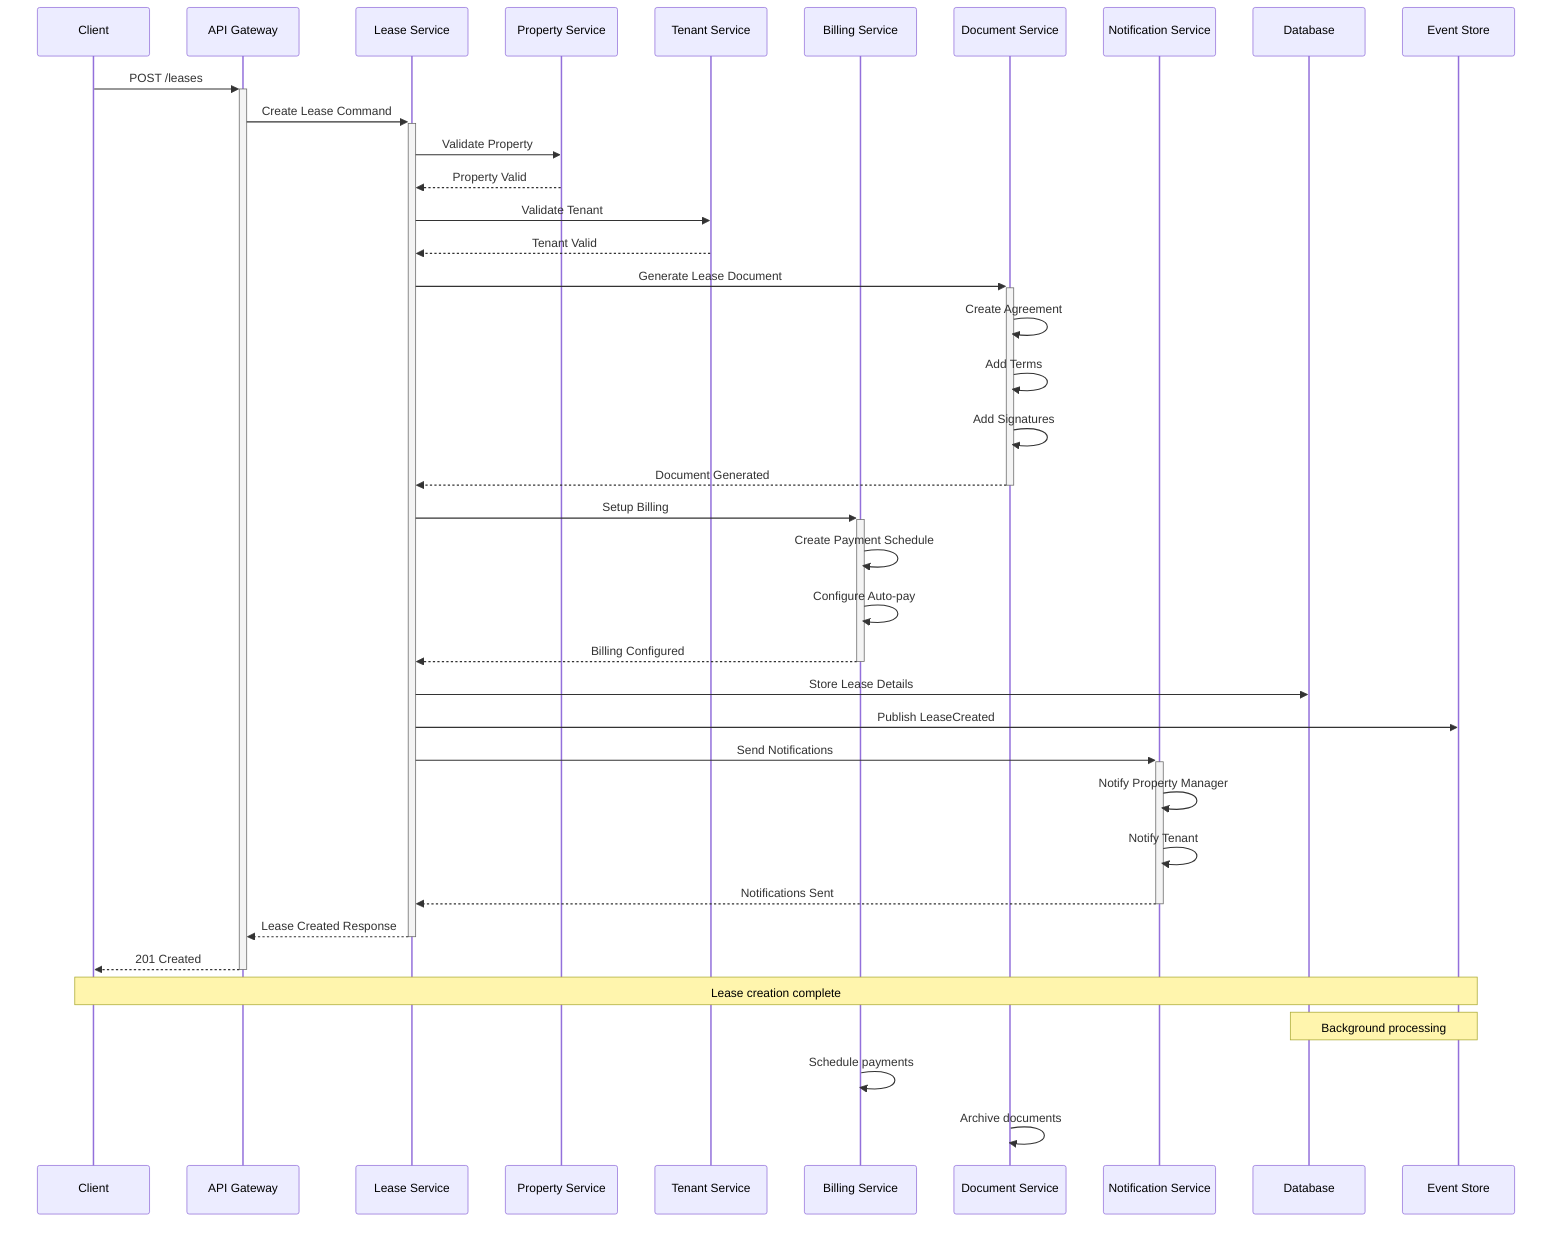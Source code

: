 sequenceDiagram
    participant C as Client
    participant AG as API Gateway
    participant LS as Lease Service
    participant PS as Property Service
    participant TS as Tenant Service
    participant BS as Billing Service
    participant DS as Document Service
    participant NS as Notification Service
    participant DB as Database
    participant ES as Event Store

    %% Lease Creation
    C->>+AG: POST /leases
    AG->>+LS: Create Lease Command
    
    %% Validations
    LS->>PS: Validate Property
    PS-->>LS: Property Valid
    LS->>TS: Validate Tenant
    TS-->>LS: Tenant Valid
    
    %% Document Generation
    LS->>+DS: Generate Lease Document
    DS->>DS: Create Agreement
    DS->>DS: Add Terms
    DS->>DS: Add Signatures
    DS-->>-LS: Document Generated
    
    %% Billing Setup
    LS->>+BS: Setup Billing
    BS->>BS: Create Payment Schedule
    BS->>BS: Configure Auto-pay
    BS-->>-LS: Billing Configured
    
    %% Storage
    LS->>DB: Store Lease Details
    LS->>ES: Publish LeaseCreated
    
    %% Notifications
    LS->>+NS: Send Notifications
    NS->>NS: Notify Property Manager
    NS->>NS: Notify Tenant
    NS-->>-LS: Notifications Sent
    
    %% Response
    LS-->>-AG: Lease Created Response
    AG-->>-C: 201 Created
    
    Note over C,ES: Lease creation complete
    
    %% Background Tasks
    Note over DB,ES: Background processing
    BS->>BS: Schedule payments
    DS->>DS: Archive documents